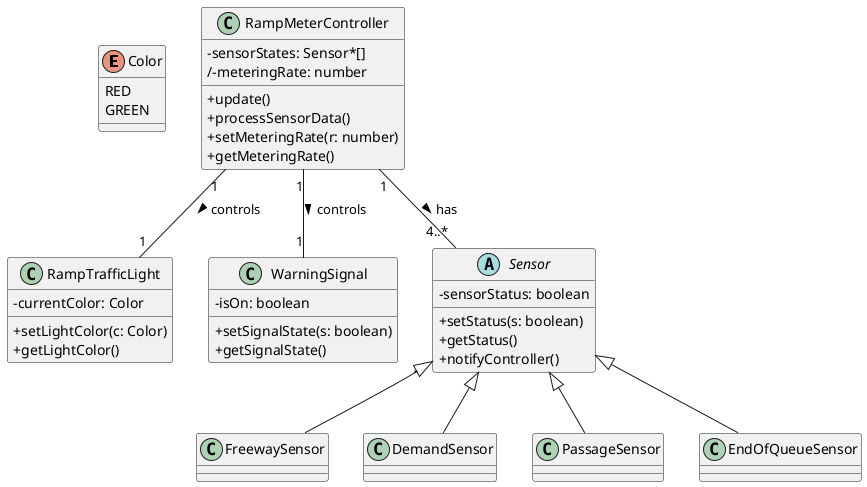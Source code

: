 @startuml
skinparam classAttributeIconSize 0

enum Color {
RED
GREEN
}

class RampMeterController {
-sensorStates: Sensor*[]
/-meteringRate: number
+update()
+processSensorData()
+setMeteringRate(r: number)
+getMeteringRate()
}

class RampTrafficLight {
-currentColor: Color
+setLightColor(c: Color)
+getLightColor()
}

class WarningSignal {
-isOn: boolean
+setSignalState(s: boolean)
+getSignalState()
}

abstract class Sensor {
-sensorStatus: boolean
+setStatus(s: boolean)
+getStatus()
+notifyController()
}

class FreewaySensor {
}
class DemandSensor {
}
class PassageSensor {
}
class EndOfQueueSensor {
}

Sensor <|-- FreewaySensor
Sensor <|-- DemandSensor
Sensor <|-- PassageSensor
Sensor <|-- EndOfQueueSensor

RampMeterController "1" -- "4..*" Sensor : has >

RampMeterController "1" -- "1" RampTrafficLight : controls >
RampMeterController "1" -- "1" WarningSignal : controls >

@enduml
